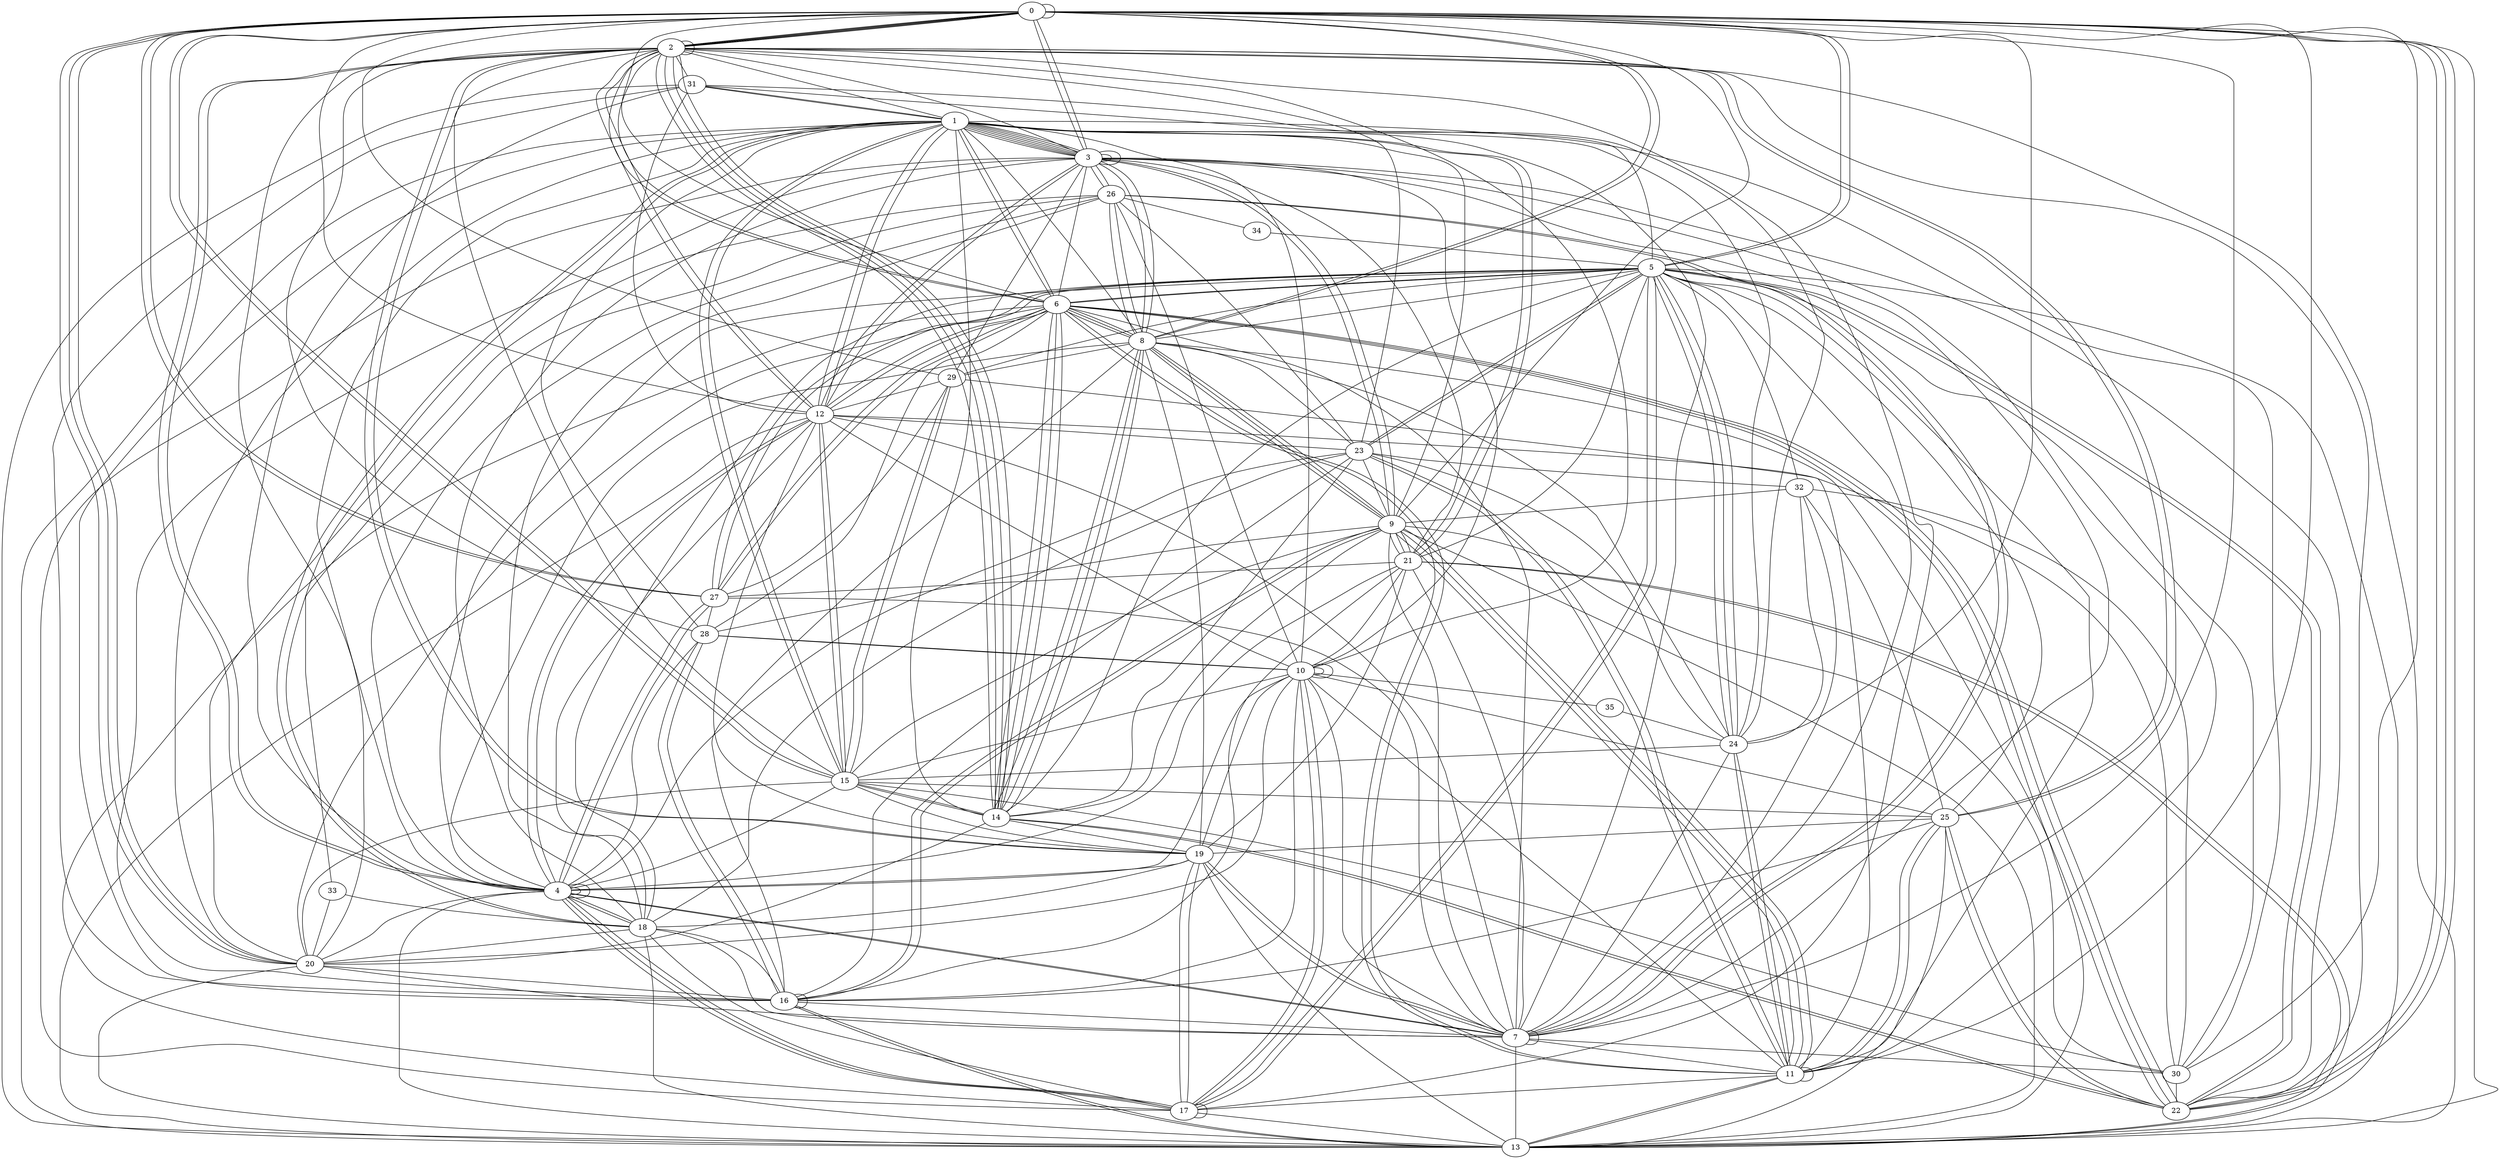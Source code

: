 graph G {
0;
1;
2;
3;
4;
5;
6;
7;
8;
9;
10;
11;
12;
13;
14;
15;
16;
17;
18;
19;
20;
21;
22;
23;
24;
25;
26;
27;
28;
29;
30;
31;
32;
33;
34;
35;
13--9 ;
18--5 ;
27--6 ;
0--22 ;
9--11 ;
8--0 ;
14--20 ;
26--3 ;
34--5 ;
4--17 ;
0--27 ;
4--23 ;
25--10 ;
1--12 ;
2--0 ;
8--9 ;
0--13 ;
3--22 ;
28--1 ;
5--6 ;
17--4 ;
12--2 ;
3--8 ;
2--19 ;
23--16 ;
18--1 ;
7--21 ;
10--35 ;
19--4 ;
7--20 ;
0--5 ;
15--20 ;
21--13 ;
5--27 ;
35--24 ;
22--2 ;
2--14 ;
28--9 ;
2--4 ;
8--3 ;
10--3 ;
8--14 ;
9--30 ;
6--20 ;
7--7 ;
27--28 ;
29--3 ;
10--10 ;
11--17 ;
7--19 ;
0--5 ;
10--19 ;
12--6 ;
0--22 ;
9--3 ;
8--19 ;
4--2 ;
18--4 ;
26--33 ;
11--6 ;
15--1 ;
18--19 ;
12--7 ;
10--21 ;
20--10 ;
26--7 ;
24--8 ;
9--23 ;
32--9 ;
25--32 ;
16--16 ;
20--1 ;
30--12 ;
14--15 ;
10--7 ;
13--1 ;
9--11 ;
30--22 ;
22--6 ;
0--0 ;
15--1 ;
2--13 ;
8--5 ;
0--15 ;
13--4 ;
10--26 ;
30--1 ;
33--20 ;
1--21 ;
20--26 ;
14--2 ;
27--7 ;
5--31 ;
15--14 ;
4--17 ;
4--5 ;
15--10 ;
5--22 ;
2--23 ;
2--1 ;
21--9 ;
4--27 ;
15--30 ;
26--34 ;
4--4 ;
6--12 ;
14--5 ;
15--4 ;
12--13 ;
9--16 ;
14--6 ;
26--4 ;
5--17 ;
1--12 ;
10--2 ;
5--22 ;
24--31 ;
24--7 ;
9--7 ;
24--5 ;
16--31 ;
11--6 ;
21--27 ;
12--15 ;
5--13 ;
2--14 ;
31--4 ;
7--30 ;
15--9 ;
1--18 ;
4--18 ;
16--7 ;
4--7 ;
10--12 ;
19--7 ;
24--5 ;
12--4 ;
0--2 ;
18--16 ;
11--23 ;
18--7 ;
6--8 ;
22--6 ;
4--10 ;
20--13 ;
18--26 ;
14--9 ;
27--5 ;
8--29 ;
6--14 ;
5--23 ;
15--29 ;
31--1 ;
17--10 ;
10--17 ;
3--2 ;
5--11 ;
23--8 ;
2--19 ;
7--6 ;
3--0 ;
17--13 ;
29--11 ;
25--22 ;
10--28 ;
15--2 ;
7--4 ;
0--2 ;
19--21 ;
13--7 ;
11--24 ;
1--24 ;
9--21 ;
10--10 ;
12--23 ;
3--1 ;
8--16 ;
0--20 ;
9--21 ;
13--21 ;
2--14 ;
18--23 ;
1--14 ;
19--13 ;
26--23 ;
12--31 ;
24--15 ;
7--0 ;
6--8 ;
18--12 ;
18--17 ;
14--23 ;
5--21 ;
4--28 ;
14--22 ;
17--2 ;
26--7 ;
27--29 ;
0--30 ;
19--15 ;
16--9 ;
23--24 ;
1--31 ;
24--5 ;
18--3 ;
25--13 ;
3--3 ;
7--5 ;
16--1 ;
25--5 ;
9--8 ;
17--5 ;
18--20 ;
1--3 ;
13--8 ;
6--28 ;
11--23 ;
17--19 ;
8--26 ;
23--5 ;
30--32 ;
25--19 ;
1--10 ;
2--31 ;
17--3 ;
17--19 ;
0--22 ;
1--7 ;
13--11 ;
25--22 ;
13--11 ;
27--0 ;
11--25 ;
10--16 ;
15--25 ;
20--4 ;
20--16 ;
2--6 ;
12--15 ;
13--16 ;
25--2 ;
14--8 ;
2--6 ;
9--1 ;
1--6 ;
29--5 ;
17--6 ;
29--12 ;
1--8 ;
21--1 ;
0--6 ;
13--31 ;
11--11 ;
16--25 ;
4--4 ;
1--3 ;
2--12 ;
2--2 ;
9--0 ;
0--20 ;
8--6 ;
14--22 ;
0--15 ;
0--29 ;
11--24 ;
12--3 ;
33--18 ;
20--2 ;
11--9 ;
16--28 ;
6--27 ;
14--6 ;
1--3 ;
5--32 ;
3--1 ;
3--0 ;
12--4 ;
0--2 ;
3--1 ;
2--28 ;
3--12 ;
4--1 ;
28--10 ;
32--24 ;
7--11 ;
7--32 ;
9--3 ;
4--21 ;
5--30 ;
9--8 ;
3--21 ;
11--3 ;
12--0 ;
23--32 ;
10--11 ;
8--14 ;
12--19 ;
26--8 ;
3--7 ;
27--4 ;
16--28 ;
25--11 ;
14--19 ;
0--20 ;
15--29 ;
5--6 ;
0--2 ;
3--6 ;
3--16 ;
1--6 ;
13--16 ;
24--0 ;
3--1 ;
8--4 ;
13--18 ;
11--0 ;
3--3 ;
16--21 ;
3--26 ;
2--25 ;
22--6 ;
17--17 ;
0--8 ;
}
